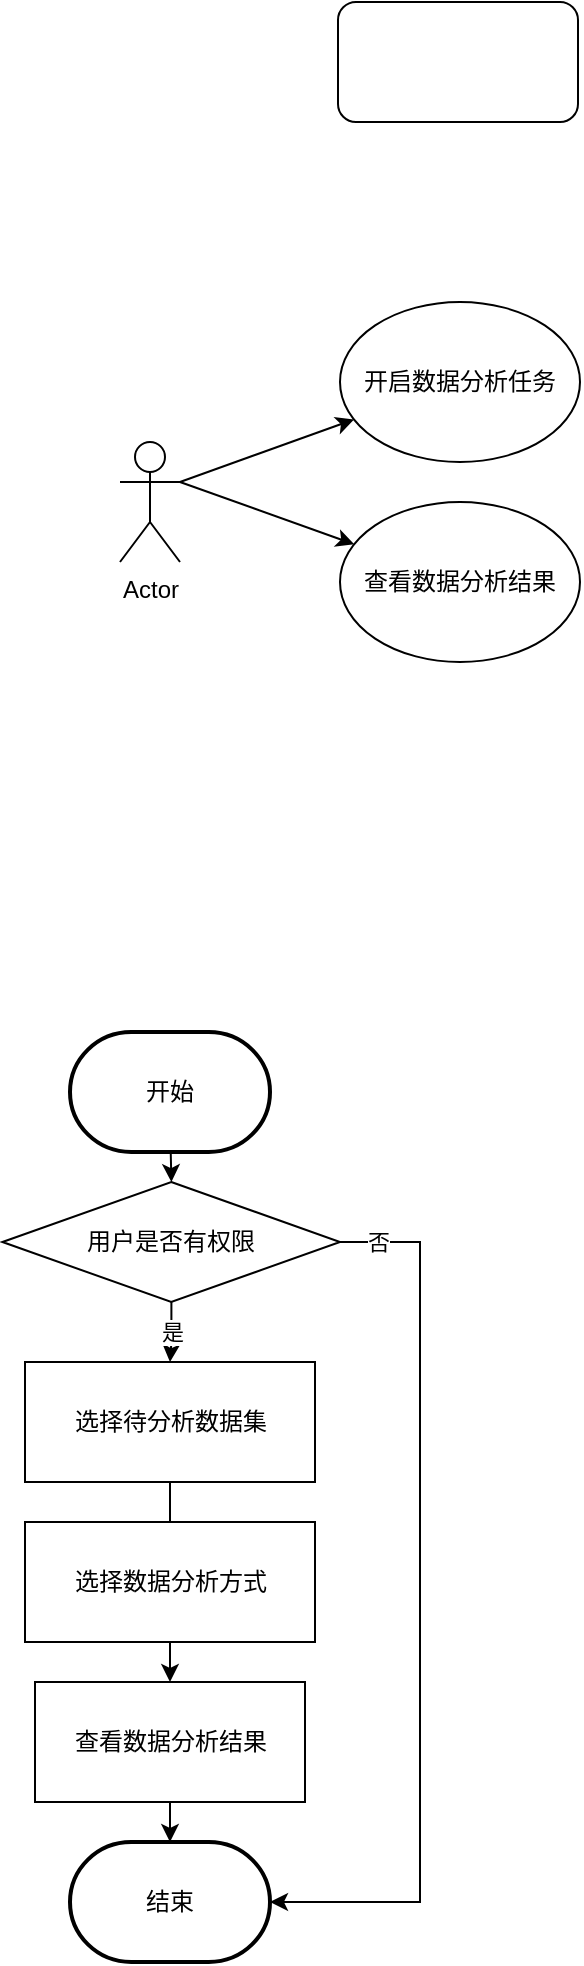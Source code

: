 <mxfile version="15.1.2" type="github">
  <diagram id="d1CzTXcmEZE7pH430uer" name="Page-1">
    <mxGraphModel dx="1422" dy="772" grid="1" gridSize="10" guides="1" tooltips="1" connect="1" arrows="1" fold="1" page="1" pageScale="1" pageWidth="827" pageHeight="1169" math="0" shadow="0">
      <root>
        <mxCell id="0" />
        <mxCell id="1" parent="0" />
        <mxCell id="ZANrfgwtd37HVYP6LnYE-2" value="查看数据分析结果" style="ellipse;whiteSpace=wrap;html=1;" parent="1" vertex="1">
          <mxGeometry x="330" y="290" width="120" height="80" as="geometry" />
        </mxCell>
        <mxCell id="ZANrfgwtd37HVYP6LnYE-3" value="开启数据分析任务" style="ellipse;whiteSpace=wrap;html=1;" parent="1" vertex="1">
          <mxGeometry x="330" y="190" width="120" height="80" as="geometry" />
        </mxCell>
        <mxCell id="dILV98gNbiZp6j-X1s0g-16" value="" style="edgeStyle=orthogonalEdgeStyle;rounded=0;orthogonalLoop=1;jettySize=auto;html=1;" parent="1" target="dILV98gNbiZp6j-X1s0g-4" edge="1">
          <mxGeometry relative="1" as="geometry">
            <mxPoint x="245" y="600" as="sourcePoint" />
          </mxGeometry>
        </mxCell>
        <mxCell id="dILV98gNbiZp6j-X1s0g-10" value="是" style="edgeStyle=orthogonalEdgeStyle;rounded=0;orthogonalLoop=1;jettySize=auto;html=1;" parent="1" source="dILV98gNbiZp6j-X1s0g-4" target="dILV98gNbiZp6j-X1s0g-5" edge="1">
          <mxGeometry relative="1" as="geometry" />
        </mxCell>
        <mxCell id="dILV98gNbiZp6j-X1s0g-11" style="edgeStyle=orthogonalEdgeStyle;rounded=0;orthogonalLoop=1;jettySize=auto;html=1;exitX=1;exitY=0.5;exitDx=0;exitDy=0;entryX=1;entryY=0.5;entryDx=0;entryDy=0;entryPerimeter=0;" parent="1" source="dILV98gNbiZp6j-X1s0g-4" target="rnYsh9X_F5yP17xlRQvd-2" edge="1">
          <mxGeometry relative="1" as="geometry">
            <Array as="points">
              <mxPoint x="370" y="660" />
              <mxPoint x="370" y="990" />
            </Array>
            <mxPoint x="320" y="1020" as="targetPoint" />
          </mxGeometry>
        </mxCell>
        <mxCell id="dILV98gNbiZp6j-X1s0g-12" value="否" style="edgeLabel;html=1;align=center;verticalAlign=middle;resizable=0;points=[];" parent="dILV98gNbiZp6j-X1s0g-11" vertex="1" connectable="0">
          <mxGeometry x="-0.844" y="-2" relative="1" as="geometry">
            <mxPoint x="-16" y="-2" as="offset" />
          </mxGeometry>
        </mxCell>
        <mxCell id="dILV98gNbiZp6j-X1s0g-4" value="用户是否有权限" style="rhombus;whiteSpace=wrap;html=1;" parent="1" vertex="1">
          <mxGeometry x="161.25" y="630" width="168.75" height="60" as="geometry" />
        </mxCell>
        <mxCell id="dILV98gNbiZp6j-X1s0g-13" value="" style="edgeStyle=orthogonalEdgeStyle;rounded=0;orthogonalLoop=1;jettySize=auto;html=1;" parent="1" source="dILV98gNbiZp6j-X1s0g-5" target="dILV98gNbiZp6j-X1s0g-7" edge="1">
          <mxGeometry relative="1" as="geometry" />
        </mxCell>
        <mxCell id="dILV98gNbiZp6j-X1s0g-5" value="选择待分析数据集" style="rounded=0;whiteSpace=wrap;html=1;" parent="1" vertex="1">
          <mxGeometry x="172.5" y="720" width="145" height="60" as="geometry" />
        </mxCell>
        <mxCell id="dILV98gNbiZp6j-X1s0g-6" value="选择数据分析方式" style="rounded=0;whiteSpace=wrap;html=1;" parent="1" vertex="1">
          <mxGeometry x="172.5" y="800" width="145" height="60" as="geometry" />
        </mxCell>
        <mxCell id="rnYsh9X_F5yP17xlRQvd-3" value="" style="edgeStyle=orthogonalEdgeStyle;rounded=0;orthogonalLoop=1;jettySize=auto;html=1;" edge="1" parent="1" source="dILV98gNbiZp6j-X1s0g-7" target="rnYsh9X_F5yP17xlRQvd-2">
          <mxGeometry relative="1" as="geometry" />
        </mxCell>
        <mxCell id="dILV98gNbiZp6j-X1s0g-7" value="查看数据分析结果" style="rounded=0;whiteSpace=wrap;html=1;" parent="1" vertex="1">
          <mxGeometry x="177.5" y="880" width="135" height="60" as="geometry" />
        </mxCell>
        <mxCell id="Fb-7VGGWgv5goLl7CSm0-2" style="rounded=0;orthogonalLoop=1;jettySize=auto;html=1;exitX=1;exitY=0.333;exitDx=0;exitDy=0;exitPerimeter=0;" parent="1" source="Fb-7VGGWgv5goLl7CSm0-1" target="ZANrfgwtd37HVYP6LnYE-3" edge="1">
          <mxGeometry relative="1" as="geometry" />
        </mxCell>
        <mxCell id="Fb-7VGGWgv5goLl7CSm0-3" style="rounded=0;orthogonalLoop=1;jettySize=auto;html=1;exitX=1;exitY=0.333;exitDx=0;exitDy=0;exitPerimeter=0;" parent="1" source="Fb-7VGGWgv5goLl7CSm0-1" target="ZANrfgwtd37HVYP6LnYE-2" edge="1">
          <mxGeometry relative="1" as="geometry" />
        </mxCell>
        <mxCell id="Fb-7VGGWgv5goLl7CSm0-1" value="Actor" style="shape=umlActor;verticalLabelPosition=bottom;verticalAlign=top;html=1;outlineConnect=0;" parent="1" vertex="1">
          <mxGeometry x="220" y="260" width="30" height="60" as="geometry" />
        </mxCell>
        <mxCell id="Fb-7VGGWgv5goLl7CSm0-4" value="" style="rounded=1;whiteSpace=wrap;html=1;" parent="1" vertex="1">
          <mxGeometry x="329" y="40" width="120" height="60" as="geometry" />
        </mxCell>
        <mxCell id="rnYsh9X_F5yP17xlRQvd-1" value="开始" style="strokeWidth=2;html=1;shape=mxgraph.flowchart.terminator;whiteSpace=wrap;" vertex="1" parent="1">
          <mxGeometry x="195" y="555" width="100" height="60" as="geometry" />
        </mxCell>
        <mxCell id="rnYsh9X_F5yP17xlRQvd-2" value="结束" style="strokeWidth=2;html=1;shape=mxgraph.flowchart.terminator;whiteSpace=wrap;" vertex="1" parent="1">
          <mxGeometry x="195" y="960" width="100" height="60" as="geometry" />
        </mxCell>
      </root>
    </mxGraphModel>
  </diagram>
</mxfile>

